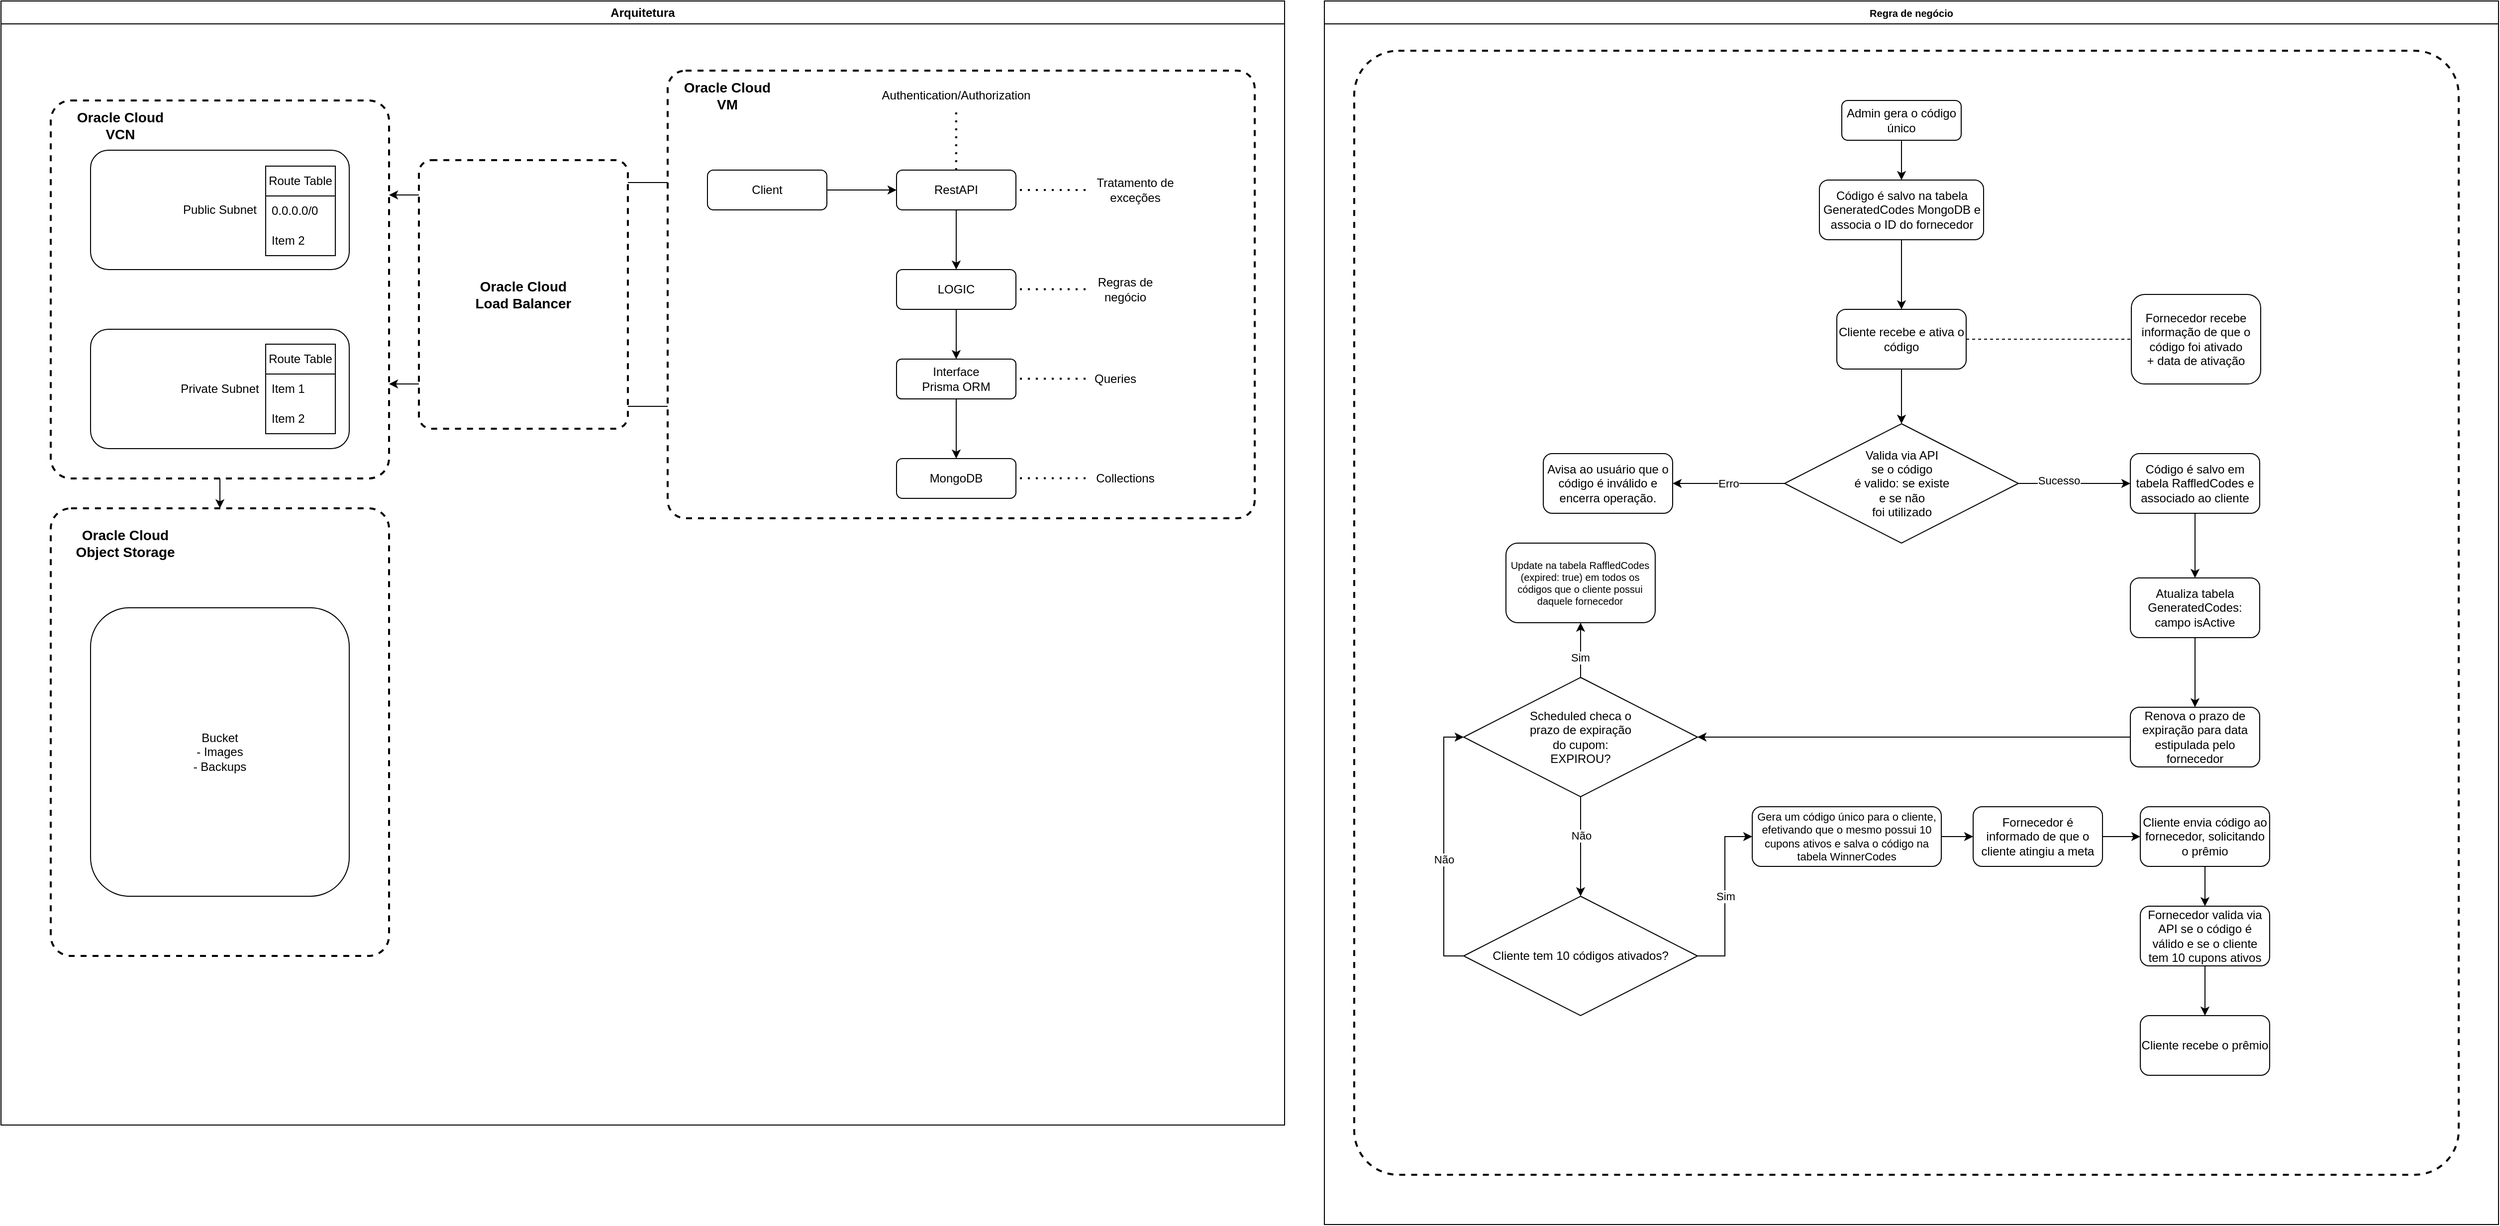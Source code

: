<mxfile version="21.3.8" type="device">
  <diagram id="C5RBs43oDa-KdzZeNtuy" name="Page-1">
    <mxGraphModel dx="3447" dy="2114" grid="1" gridSize="10" guides="1" tooltips="1" connect="1" arrows="1" fold="1" page="1" pageScale="1" pageWidth="827" pageHeight="1169" math="0" shadow="0">
      <root>
        <mxCell id="WIyWlLk6GJQsqaUBKTNV-0" />
        <mxCell id="WIyWlLk6GJQsqaUBKTNV-1" parent="WIyWlLk6GJQsqaUBKTNV-0" />
        <mxCell id="gT47b8apnjhMk8HdocSW-22" style="edgeStyle=orthogonalEdgeStyle;rounded=0;orthogonalLoop=1;jettySize=auto;html=1;exitX=0;exitY=0.25;exitDx=0;exitDy=0;entryX=1;entryY=0.25;entryDx=0;entryDy=0;" edge="1" parent="WIyWlLk6GJQsqaUBKTNV-1" source="gT47b8apnjhMk8HdocSW-15" target="gT47b8apnjhMk8HdocSW-19">
          <mxGeometry relative="1" as="geometry" />
        </mxCell>
        <mxCell id="gT47b8apnjhMk8HdocSW-23" style="edgeStyle=orthogonalEdgeStyle;rounded=0;orthogonalLoop=1;jettySize=auto;html=1;exitX=0;exitY=0.75;exitDx=0;exitDy=0;entryX=1;entryY=0.75;entryDx=0;entryDy=0;" edge="1" parent="WIyWlLk6GJQsqaUBKTNV-1" source="gT47b8apnjhMk8HdocSW-15" target="gT47b8apnjhMk8HdocSW-19">
          <mxGeometry relative="1" as="geometry" />
        </mxCell>
        <mxCell id="gT47b8apnjhMk8HdocSW-15" value="" style="rounded=1;whiteSpace=wrap;html=1;dashed=1;strokeWidth=2;arcSize=4;" vertex="1" parent="WIyWlLk6GJQsqaUBKTNV-1">
          <mxGeometry x="-230" y="-50" width="590" height="450" as="geometry" />
        </mxCell>
        <mxCell id="wOG3MdBMStgTPQe6K9Qt-1" style="edgeStyle=orthogonalEdgeStyle;rounded=0;orthogonalLoop=1;jettySize=auto;html=1;entryX=0;entryY=0.5;entryDx=0;entryDy=0;" edge="1" parent="WIyWlLk6GJQsqaUBKTNV-1" source="WIyWlLk6GJQsqaUBKTNV-3" target="WIyWlLk6GJQsqaUBKTNV-7">
          <mxGeometry relative="1" as="geometry" />
        </mxCell>
        <mxCell id="WIyWlLk6GJQsqaUBKTNV-3" value="Client" style="rounded=1;whiteSpace=wrap;html=1;fontSize=12;glass=0;strokeWidth=1;shadow=0;" parent="WIyWlLk6GJQsqaUBKTNV-1" vertex="1">
          <mxGeometry x="-190" y="50" width="120" height="40" as="geometry" />
        </mxCell>
        <mxCell id="WIyWlLk6GJQsqaUBKTNV-4" value="Yes" style="rounded=0;html=1;jettySize=auto;orthogonalLoop=1;fontSize=11;endArrow=block;endFill=0;endSize=8;strokeWidth=1;shadow=0;labelBackgroundColor=none;edgeStyle=orthogonalEdgeStyle;" parent="WIyWlLk6GJQsqaUBKTNV-1" target="WIyWlLk6GJQsqaUBKTNV-10" edge="1">
          <mxGeometry y="20" relative="1" as="geometry">
            <mxPoint as="offset" />
            <mxPoint x="220" y="250" as="sourcePoint" />
          </mxGeometry>
        </mxCell>
        <mxCell id="wOG3MdBMStgTPQe6K9Qt-2" style="edgeStyle=orthogonalEdgeStyle;rounded=0;orthogonalLoop=1;jettySize=auto;html=1;entryX=0.5;entryY=0;entryDx=0;entryDy=0;" edge="1" parent="WIyWlLk6GJQsqaUBKTNV-1" source="WIyWlLk6GJQsqaUBKTNV-7" target="WIyWlLk6GJQsqaUBKTNV-12">
          <mxGeometry relative="1" as="geometry" />
        </mxCell>
        <mxCell id="WIyWlLk6GJQsqaUBKTNV-7" value="RestAPI" style="rounded=1;whiteSpace=wrap;html=1;fontSize=12;glass=0;strokeWidth=1;shadow=0;" parent="WIyWlLk6GJQsqaUBKTNV-1" vertex="1">
          <mxGeometry y="50" width="120" height="40" as="geometry" />
        </mxCell>
        <mxCell id="wOG3MdBMStgTPQe6K9Qt-5" style="edgeStyle=orthogonalEdgeStyle;rounded=0;orthogonalLoop=1;jettySize=auto;html=1;" edge="1" parent="WIyWlLk6GJQsqaUBKTNV-1" source="WIyWlLk6GJQsqaUBKTNV-11">
          <mxGeometry relative="1" as="geometry">
            <mxPoint x="60" y="340" as="targetPoint" />
          </mxGeometry>
        </mxCell>
        <mxCell id="WIyWlLk6GJQsqaUBKTNV-11" value="Interface&lt;br&gt;Prisma ORM" style="rounded=1;whiteSpace=wrap;html=1;fontSize=12;glass=0;strokeWidth=1;shadow=0;arcSize=13;" parent="WIyWlLk6GJQsqaUBKTNV-1" vertex="1">
          <mxGeometry y="240" width="120" height="40" as="geometry" />
        </mxCell>
        <mxCell id="wOG3MdBMStgTPQe6K9Qt-3" style="edgeStyle=orthogonalEdgeStyle;rounded=0;orthogonalLoop=1;jettySize=auto;html=1;" edge="1" parent="WIyWlLk6GJQsqaUBKTNV-1" source="WIyWlLk6GJQsqaUBKTNV-12" target="WIyWlLk6GJQsqaUBKTNV-11">
          <mxGeometry relative="1" as="geometry" />
        </mxCell>
        <mxCell id="WIyWlLk6GJQsqaUBKTNV-12" value="LOGIC" style="rounded=1;whiteSpace=wrap;html=1;fontSize=12;glass=0;strokeWidth=1;shadow=0;" parent="WIyWlLk6GJQsqaUBKTNV-1" vertex="1">
          <mxGeometry y="150" width="120" height="40" as="geometry" />
        </mxCell>
        <mxCell id="wOG3MdBMStgTPQe6K9Qt-0" value="MongoDB" style="rounded=1;whiteSpace=wrap;html=1;fontSize=12;glass=0;strokeWidth=1;shadow=0;" vertex="1" parent="WIyWlLk6GJQsqaUBKTNV-1">
          <mxGeometry y="340" width="120" height="40" as="geometry" />
        </mxCell>
        <mxCell id="gT47b8apnjhMk8HdocSW-1" value="Authentication/Authorization" style="text;html=1;strokeColor=none;fillColor=none;align=center;verticalAlign=middle;whiteSpace=wrap;rounded=0;" vertex="1" parent="WIyWlLk6GJQsqaUBKTNV-1">
          <mxGeometry x="30" y="-40" width="60" height="30" as="geometry" />
        </mxCell>
        <mxCell id="gT47b8apnjhMk8HdocSW-2" value="" style="endArrow=none;dashed=1;html=1;dashPattern=1 3;strokeWidth=2;rounded=0;exitX=0.5;exitY=0;exitDx=0;exitDy=0;" edge="1" parent="WIyWlLk6GJQsqaUBKTNV-1" source="WIyWlLk6GJQsqaUBKTNV-7" target="gT47b8apnjhMk8HdocSW-1">
          <mxGeometry width="50" height="50" relative="1" as="geometry">
            <mxPoint x="50" y="40" as="sourcePoint" />
            <mxPoint x="100" y="-10" as="targetPoint" />
          </mxGeometry>
        </mxCell>
        <mxCell id="gT47b8apnjhMk8HdocSW-3" value="" style="endArrow=none;dashed=1;html=1;dashPattern=1 3;strokeWidth=2;rounded=0;entryX=1;entryY=0.5;entryDx=0;entryDy=0;" edge="1" parent="WIyWlLk6GJQsqaUBKTNV-1" target="WIyWlLk6GJQsqaUBKTNV-7">
          <mxGeometry width="50" height="50" relative="1" as="geometry">
            <mxPoint x="190" y="70" as="sourcePoint" />
            <mxPoint x="140" y="70" as="targetPoint" />
          </mxGeometry>
        </mxCell>
        <mxCell id="gT47b8apnjhMk8HdocSW-4" value="Tratamento de exceções" style="text;html=1;strokeColor=none;fillColor=none;align=center;verticalAlign=middle;whiteSpace=wrap;rounded=0;" vertex="1" parent="WIyWlLk6GJQsqaUBKTNV-1">
          <mxGeometry x="190" y="55" width="100" height="30" as="geometry" />
        </mxCell>
        <mxCell id="gT47b8apnjhMk8HdocSW-6" value="" style="endArrow=none;dashed=1;html=1;dashPattern=1 3;strokeWidth=2;rounded=0;entryX=1;entryY=0.5;entryDx=0;entryDy=0;" edge="1" parent="WIyWlLk6GJQsqaUBKTNV-1">
          <mxGeometry width="50" height="50" relative="1" as="geometry">
            <mxPoint x="190" y="169.72" as="sourcePoint" />
            <mxPoint x="120" y="169.72" as="targetPoint" />
          </mxGeometry>
        </mxCell>
        <mxCell id="gT47b8apnjhMk8HdocSW-7" value="Regras de negócio" style="text;html=1;strokeColor=none;fillColor=none;align=center;verticalAlign=middle;whiteSpace=wrap;rounded=0;" vertex="1" parent="WIyWlLk6GJQsqaUBKTNV-1">
          <mxGeometry x="180" y="155" width="100" height="30" as="geometry" />
        </mxCell>
        <mxCell id="gT47b8apnjhMk8HdocSW-8" value="Queries" style="text;html=1;strokeColor=none;fillColor=none;align=center;verticalAlign=middle;whiteSpace=wrap;rounded=0;" vertex="1" parent="WIyWlLk6GJQsqaUBKTNV-1">
          <mxGeometry x="170" y="245" width="100" height="30" as="geometry" />
        </mxCell>
        <mxCell id="gT47b8apnjhMk8HdocSW-10" value="Collections" style="text;html=1;strokeColor=none;fillColor=none;align=center;verticalAlign=middle;whiteSpace=wrap;rounded=0;" vertex="1" parent="WIyWlLk6GJQsqaUBKTNV-1">
          <mxGeometry x="180" y="345" width="100" height="30" as="geometry" />
        </mxCell>
        <mxCell id="gT47b8apnjhMk8HdocSW-12" value="" style="endArrow=none;dashed=1;html=1;dashPattern=1 3;strokeWidth=2;rounded=0;entryX=1;entryY=0.5;entryDx=0;entryDy=0;" edge="1" parent="WIyWlLk6GJQsqaUBKTNV-1">
          <mxGeometry width="50" height="50" relative="1" as="geometry">
            <mxPoint x="190" y="259.72" as="sourcePoint" />
            <mxPoint x="120" y="259.72" as="targetPoint" />
          </mxGeometry>
        </mxCell>
        <mxCell id="gT47b8apnjhMk8HdocSW-13" value="" style="endArrow=none;dashed=1;html=1;dashPattern=1 3;strokeWidth=2;rounded=0;entryX=1;entryY=0.5;entryDx=0;entryDy=0;" edge="1" parent="WIyWlLk6GJQsqaUBKTNV-1">
          <mxGeometry width="50" height="50" relative="1" as="geometry">
            <mxPoint x="190" y="359.72" as="sourcePoint" />
            <mxPoint x="120" y="359.72" as="targetPoint" />
          </mxGeometry>
        </mxCell>
        <mxCell id="gT47b8apnjhMk8HdocSW-14" value="Arquitetura" style="swimlane;whiteSpace=wrap;html=1;" vertex="1" parent="WIyWlLk6GJQsqaUBKTNV-1">
          <mxGeometry x="-900" y="-120" width="1290" height="1130" as="geometry" />
        </mxCell>
        <mxCell id="gT47b8apnjhMk8HdocSW-94" style="edgeStyle=orthogonalEdgeStyle;rounded=0;orthogonalLoop=1;jettySize=auto;html=1;entryX=0.5;entryY=0;entryDx=0;entryDy=0;" edge="1" parent="gT47b8apnjhMk8HdocSW-14" source="gT47b8apnjhMk8HdocSW-19" target="gT47b8apnjhMk8HdocSW-90">
          <mxGeometry relative="1" as="geometry" />
        </mxCell>
        <mxCell id="gT47b8apnjhMk8HdocSW-19" value="" style="rounded=1;whiteSpace=wrap;html=1;dashed=1;strokeWidth=2;arcSize=6;" vertex="1" parent="gT47b8apnjhMk8HdocSW-14">
          <mxGeometry x="50" y="100" width="340" height="380" as="geometry" />
        </mxCell>
        <mxCell id="gT47b8apnjhMk8HdocSW-20" value="Oracle Cloud VM" style="text;html=1;strokeColor=none;fillColor=none;align=center;verticalAlign=middle;whiteSpace=wrap;rounded=0;fontStyle=1;fontSize=14;" vertex="1" parent="gT47b8apnjhMk8HdocSW-14">
          <mxGeometry x="680" y="80" width="100" height="30" as="geometry" />
        </mxCell>
        <mxCell id="gT47b8apnjhMk8HdocSW-21" value="Oracle Cloud VCN" style="text;html=1;strokeColor=none;fillColor=none;align=center;verticalAlign=middle;whiteSpace=wrap;rounded=0;fontStyle=1;fontSize=14;" vertex="1" parent="gT47b8apnjhMk8HdocSW-14">
          <mxGeometry x="70" y="110" width="100" height="30" as="geometry" />
        </mxCell>
        <mxCell id="gT47b8apnjhMk8HdocSW-24" value="Public Subnet" style="rounded=1;whiteSpace=wrap;html=1;fontSize=12;glass=0;strokeWidth=1;shadow=0;" vertex="1" parent="gT47b8apnjhMk8HdocSW-14">
          <mxGeometry x="90" y="150" width="260" height="120" as="geometry" />
        </mxCell>
        <mxCell id="gT47b8apnjhMk8HdocSW-25" value="Private Subnet" style="rounded=1;whiteSpace=wrap;html=1;fontSize=12;glass=0;strokeWidth=1;shadow=0;" vertex="1" parent="gT47b8apnjhMk8HdocSW-14">
          <mxGeometry x="90" y="330" width="260" height="120" as="geometry" />
        </mxCell>
        <mxCell id="gT47b8apnjhMk8HdocSW-26" value="Route Table" style="swimlane;fontStyle=0;childLayout=stackLayout;horizontal=1;startSize=30;horizontalStack=0;resizeParent=1;resizeParentMax=0;resizeLast=0;collapsible=1;marginBottom=0;whiteSpace=wrap;html=1;" vertex="1" parent="gT47b8apnjhMk8HdocSW-14">
          <mxGeometry x="266" y="166" width="70" height="90" as="geometry" />
        </mxCell>
        <mxCell id="gT47b8apnjhMk8HdocSW-27" value="0.0.0.0/0" style="text;strokeColor=none;fillColor=none;align=left;verticalAlign=middle;spacingLeft=4;spacingRight=4;overflow=hidden;points=[[0,0.5],[1,0.5]];portConstraint=eastwest;rotatable=0;whiteSpace=wrap;html=1;" vertex="1" parent="gT47b8apnjhMk8HdocSW-26">
          <mxGeometry y="30" width="70" height="30" as="geometry" />
        </mxCell>
        <mxCell id="gT47b8apnjhMk8HdocSW-28" value="Item 2" style="text;strokeColor=none;fillColor=none;align=left;verticalAlign=middle;spacingLeft=4;spacingRight=4;overflow=hidden;points=[[0,0.5],[1,0.5]];portConstraint=eastwest;rotatable=0;whiteSpace=wrap;html=1;" vertex="1" parent="gT47b8apnjhMk8HdocSW-26">
          <mxGeometry y="60" width="70" height="30" as="geometry" />
        </mxCell>
        <mxCell id="gT47b8apnjhMk8HdocSW-33" value="Route Table" style="swimlane;fontStyle=0;childLayout=stackLayout;horizontal=1;startSize=30;horizontalStack=0;resizeParent=1;resizeParentMax=0;resizeLast=0;collapsible=1;marginBottom=0;whiteSpace=wrap;html=1;" vertex="1" parent="gT47b8apnjhMk8HdocSW-14">
          <mxGeometry x="266" y="345" width="70" height="90" as="geometry" />
        </mxCell>
        <mxCell id="gT47b8apnjhMk8HdocSW-34" value="Item 1" style="text;strokeColor=none;fillColor=none;align=left;verticalAlign=middle;spacingLeft=4;spacingRight=4;overflow=hidden;points=[[0,0.5],[1,0.5]];portConstraint=eastwest;rotatable=0;whiteSpace=wrap;html=1;" vertex="1" parent="gT47b8apnjhMk8HdocSW-33">
          <mxGeometry y="30" width="70" height="30" as="geometry" />
        </mxCell>
        <mxCell id="gT47b8apnjhMk8HdocSW-35" value="Item 2" style="text;strokeColor=none;fillColor=none;align=left;verticalAlign=middle;spacingLeft=4;spacingRight=4;overflow=hidden;points=[[0,0.5],[1,0.5]];portConstraint=eastwest;rotatable=0;whiteSpace=wrap;html=1;" vertex="1" parent="gT47b8apnjhMk8HdocSW-33">
          <mxGeometry y="60" width="70" height="30" as="geometry" />
        </mxCell>
        <mxCell id="gT47b8apnjhMk8HdocSW-88" value="" style="rounded=1;whiteSpace=wrap;html=1;dashed=1;strokeWidth=2;arcSize=6;" vertex="1" parent="gT47b8apnjhMk8HdocSW-14">
          <mxGeometry x="420" y="160" width="210" height="270" as="geometry" />
        </mxCell>
        <mxCell id="gT47b8apnjhMk8HdocSW-89" value="Oracle Cloud Load Balancer" style="text;html=1;strokeColor=none;fillColor=none;align=center;verticalAlign=middle;whiteSpace=wrap;rounded=0;fontStyle=1;fontSize=14;" vertex="1" parent="gT47b8apnjhMk8HdocSW-14">
          <mxGeometry x="470" y="280" width="110" height="30" as="geometry" />
        </mxCell>
        <mxCell id="gT47b8apnjhMk8HdocSW-90" value="" style="rounded=1;whiteSpace=wrap;html=1;dashed=1;strokeWidth=2;arcSize=6;" vertex="1" parent="gT47b8apnjhMk8HdocSW-14">
          <mxGeometry x="50" y="510" width="340" height="450" as="geometry" />
        </mxCell>
        <mxCell id="gT47b8apnjhMk8HdocSW-91" value="Oracle Cloud Object Storage" style="text;html=1;strokeColor=none;fillColor=none;align=center;verticalAlign=middle;whiteSpace=wrap;rounded=0;fontStyle=1;fontSize=14;" vertex="1" parent="gT47b8apnjhMk8HdocSW-14">
          <mxGeometry x="70" y="530" width="110" height="30" as="geometry" />
        </mxCell>
        <mxCell id="gT47b8apnjhMk8HdocSW-95" value="Bucket&lt;br&gt;- Images&lt;br&gt;- Backups" style="rounded=1;whiteSpace=wrap;html=1;fontSize=12;glass=0;strokeWidth=1;shadow=0;" vertex="1" parent="gT47b8apnjhMk8HdocSW-14">
          <mxGeometry x="90" y="610" width="260" height="290" as="geometry" />
        </mxCell>
        <mxCell id="gT47b8apnjhMk8HdocSW-37" value="Regra de negócio" style="swimlane;whiteSpace=wrap;html=1;fontSize=10;labelBackgroundColor=none;startSize=23;" vertex="1" parent="WIyWlLk6GJQsqaUBKTNV-1">
          <mxGeometry x="430" y="-120" width="1180" height="1230" as="geometry" />
        </mxCell>
        <mxCell id="gT47b8apnjhMk8HdocSW-56" value="" style="rounded=1;whiteSpace=wrap;html=1;dashed=1;strokeWidth=2;arcSize=4;" vertex="1" parent="gT47b8apnjhMk8HdocSW-37">
          <mxGeometry x="30" y="50" width="1110" height="1130" as="geometry" />
        </mxCell>
        <mxCell id="gT47b8apnjhMk8HdocSW-39" value="Admin gera o código&lt;br&gt;único" style="rounded=1;whiteSpace=wrap;html=1;fontSize=12;glass=0;strokeWidth=1;shadow=0;" vertex="1" parent="gT47b8apnjhMk8HdocSW-37">
          <mxGeometry x="520" y="100" width="120" height="40" as="geometry" />
        </mxCell>
        <mxCell id="gT47b8apnjhMk8HdocSW-41" value="Código é salvo na tabela GeneratedCodes MongoDB e associa o ID do fornecedor" style="rounded=1;whiteSpace=wrap;html=1;fontSize=12;glass=0;strokeWidth=1;shadow=0;" vertex="1" parent="gT47b8apnjhMk8HdocSW-37">
          <mxGeometry x="497.5" y="180" width="165" height="60" as="geometry" />
        </mxCell>
        <mxCell id="gT47b8apnjhMk8HdocSW-38" style="edgeStyle=orthogonalEdgeStyle;rounded=0;orthogonalLoop=1;jettySize=auto;html=1;entryX=0.5;entryY=0;entryDx=0;entryDy=0;" edge="1" parent="gT47b8apnjhMk8HdocSW-37" source="gT47b8apnjhMk8HdocSW-39" target="gT47b8apnjhMk8HdocSW-41">
          <mxGeometry relative="1" as="geometry" />
        </mxCell>
        <mxCell id="gT47b8apnjhMk8HdocSW-42" value="Cliente recebe e ativa o código" style="rounded=1;whiteSpace=wrap;html=1;fontSize=12;glass=0;strokeWidth=1;shadow=0;" vertex="1" parent="gT47b8apnjhMk8HdocSW-37">
          <mxGeometry x="515" y="310" width="130" height="60" as="geometry" />
        </mxCell>
        <mxCell id="gT47b8apnjhMk8HdocSW-40" style="edgeStyle=orthogonalEdgeStyle;rounded=0;orthogonalLoop=1;jettySize=auto;html=1;entryX=0.5;entryY=0;entryDx=0;entryDy=0;" edge="1" parent="gT47b8apnjhMk8HdocSW-37" source="gT47b8apnjhMk8HdocSW-41" target="gT47b8apnjhMk8HdocSW-42">
          <mxGeometry relative="1" as="geometry" />
        </mxCell>
        <mxCell id="gT47b8apnjhMk8HdocSW-45" value="Atualiza tabela GeneratedCodes: campo isActive" style="rounded=1;whiteSpace=wrap;html=1;fontSize=12;glass=0;strokeWidth=1;shadow=0;" vertex="1" parent="gT47b8apnjhMk8HdocSW-37">
          <mxGeometry x="810" y="580" width="130" height="60" as="geometry" />
        </mxCell>
        <mxCell id="gT47b8apnjhMk8HdocSW-48" value="Código é salvo em tabela RaffledCodes e associado ao cliente" style="rounded=1;whiteSpace=wrap;html=1;fontSize=12;glass=0;strokeWidth=1;shadow=0;" vertex="1" parent="gT47b8apnjhMk8HdocSW-37">
          <mxGeometry x="810" y="455" width="130" height="60" as="geometry" />
        </mxCell>
        <mxCell id="gT47b8apnjhMk8HdocSW-43" style="edgeStyle=orthogonalEdgeStyle;rounded=0;orthogonalLoop=1;jettySize=auto;html=1;entryX=0.5;entryY=0;entryDx=0;entryDy=0;" edge="1" parent="gT47b8apnjhMk8HdocSW-37" source="gT47b8apnjhMk8HdocSW-48" target="gT47b8apnjhMk8HdocSW-45">
          <mxGeometry relative="1" as="geometry" />
        </mxCell>
        <mxCell id="gT47b8apnjhMk8HdocSW-49" value="Avisa ao usuário que o código é inválido e encerra operação." style="rounded=1;whiteSpace=wrap;html=1;fontSize=12;glass=0;strokeWidth=1;shadow=0;" vertex="1" parent="gT47b8apnjhMk8HdocSW-37">
          <mxGeometry x="220" y="455" width="130" height="60" as="geometry" />
        </mxCell>
        <mxCell id="gT47b8apnjhMk8HdocSW-50" value="" style="edgeStyle=orthogonalEdgeStyle;rounded=0;orthogonalLoop=1;jettySize=auto;html=1;" edge="1" parent="gT47b8apnjhMk8HdocSW-37" source="gT47b8apnjhMk8HdocSW-42" target="gT47b8apnjhMk8HdocSW-52">
          <mxGeometry relative="1" as="geometry">
            <mxPoint x="580" y="540" as="targetPoint" />
            <mxPoint x="580" y="310" as="sourcePoint" />
          </mxGeometry>
        </mxCell>
        <mxCell id="gT47b8apnjhMk8HdocSW-51" value="Erro" style="edgeStyle=orthogonalEdgeStyle;rounded=0;orthogonalLoop=1;jettySize=auto;html=1;entryX=1;entryY=0.5;entryDx=0;entryDy=0;" edge="1" parent="gT47b8apnjhMk8HdocSW-37" source="gT47b8apnjhMk8HdocSW-52" target="gT47b8apnjhMk8HdocSW-49">
          <mxGeometry relative="1" as="geometry">
            <Array as="points">
              <mxPoint x="420" y="485" />
              <mxPoint x="420" y="485" />
            </Array>
          </mxGeometry>
        </mxCell>
        <mxCell id="gT47b8apnjhMk8HdocSW-52" value="Valida via API&lt;br&gt;se o código &lt;br&gt;é valido: se existe &lt;br&gt;e se não &lt;br&gt;foi utilizado" style="rhombus;whiteSpace=wrap;html=1;" vertex="1" parent="gT47b8apnjhMk8HdocSW-37">
          <mxGeometry x="462.5" y="425" width="235" height="120" as="geometry" />
        </mxCell>
        <mxCell id="gT47b8apnjhMk8HdocSW-46" value="" style="edgeStyle=orthogonalEdgeStyle;rounded=0;orthogonalLoop=1;jettySize=auto;html=1;" edge="1" parent="gT47b8apnjhMk8HdocSW-37" source="gT47b8apnjhMk8HdocSW-52" target="gT47b8apnjhMk8HdocSW-48">
          <mxGeometry relative="1" as="geometry">
            <mxPoint x="580" y="445" as="targetPoint" />
            <mxPoint x="580" y="365" as="sourcePoint" />
          </mxGeometry>
        </mxCell>
        <mxCell id="gT47b8apnjhMk8HdocSW-47" value="Sucesso" style="edgeLabel;html=1;align=center;verticalAlign=middle;resizable=0;points=[];" vertex="1" connectable="0" parent="gT47b8apnjhMk8HdocSW-46">
          <mxGeometry x="-0.291" y="3" relative="1" as="geometry">
            <mxPoint as="offset" />
          </mxGeometry>
        </mxCell>
        <mxCell id="gT47b8apnjhMk8HdocSW-61" style="edgeStyle=orthogonalEdgeStyle;rounded=0;orthogonalLoop=1;jettySize=auto;html=1;" edge="1" parent="gT47b8apnjhMk8HdocSW-37" source="gT47b8apnjhMk8HdocSW-53" target="gT47b8apnjhMk8HdocSW-59">
          <mxGeometry relative="1" as="geometry" />
        </mxCell>
        <mxCell id="gT47b8apnjhMk8HdocSW-53" value="Renova o prazo de expiração para data estipulada pelo fornecedor" style="rounded=1;whiteSpace=wrap;html=1;fontSize=12;glass=0;strokeWidth=1;shadow=0;" vertex="1" parent="gT47b8apnjhMk8HdocSW-37">
          <mxGeometry x="810" y="710" width="130" height="60" as="geometry" />
        </mxCell>
        <mxCell id="gT47b8apnjhMk8HdocSW-44" style="edgeStyle=orthogonalEdgeStyle;rounded=0;orthogonalLoop=1;jettySize=auto;html=1;" edge="1" parent="gT47b8apnjhMk8HdocSW-37" source="gT47b8apnjhMk8HdocSW-45" target="gT47b8apnjhMk8HdocSW-53">
          <mxGeometry relative="1" as="geometry" />
        </mxCell>
        <mxCell id="gT47b8apnjhMk8HdocSW-54" value="Fornecedor recebe informação de que o código foi ativado&lt;br&gt;+ data de ativação" style="rounded=1;whiteSpace=wrap;html=1;fontSize=12;glass=0;strokeWidth=1;shadow=0;" vertex="1" parent="gT47b8apnjhMk8HdocSW-37">
          <mxGeometry x="811" y="295" width="130" height="90" as="geometry" />
        </mxCell>
        <mxCell id="gT47b8apnjhMk8HdocSW-55" value="" style="endArrow=none;dashed=1;html=1;rounded=0;entryX=0;entryY=0.5;entryDx=0;entryDy=0;exitX=1;exitY=0.5;exitDx=0;exitDy=0;" edge="1" parent="gT47b8apnjhMk8HdocSW-37" source="gT47b8apnjhMk8HdocSW-42" target="gT47b8apnjhMk8HdocSW-54">
          <mxGeometry width="50" height="50" relative="1" as="geometry">
            <mxPoint x="690" y="310" as="sourcePoint" />
            <mxPoint x="740" y="260" as="targetPoint" />
          </mxGeometry>
        </mxCell>
        <mxCell id="gT47b8apnjhMk8HdocSW-63" style="edgeStyle=orthogonalEdgeStyle;rounded=0;orthogonalLoop=1;jettySize=auto;html=1;" edge="1" parent="gT47b8apnjhMk8HdocSW-37" source="gT47b8apnjhMk8HdocSW-59" target="gT47b8apnjhMk8HdocSW-62">
          <mxGeometry relative="1" as="geometry" />
        </mxCell>
        <mxCell id="gT47b8apnjhMk8HdocSW-64" value="Sim" style="edgeLabel;html=1;align=center;verticalAlign=middle;resizable=0;points=[];" vertex="1" connectable="0" parent="gT47b8apnjhMk8HdocSW-63">
          <mxGeometry x="-0.258" y="1" relative="1" as="geometry">
            <mxPoint as="offset" />
          </mxGeometry>
        </mxCell>
        <mxCell id="gT47b8apnjhMk8HdocSW-66" style="edgeStyle=orthogonalEdgeStyle;rounded=0;orthogonalLoop=1;jettySize=auto;html=1;entryX=0.5;entryY=0;entryDx=0;entryDy=0;" edge="1" parent="gT47b8apnjhMk8HdocSW-37" source="gT47b8apnjhMk8HdocSW-59">
          <mxGeometry relative="1" as="geometry">
            <mxPoint x="257.48" y="900" as="targetPoint" />
          </mxGeometry>
        </mxCell>
        <mxCell id="gT47b8apnjhMk8HdocSW-68" value="Não" style="edgeLabel;html=1;align=center;verticalAlign=middle;resizable=0;points=[];" vertex="1" connectable="0" parent="gT47b8apnjhMk8HdocSW-66">
          <mxGeometry x="-0.22" relative="1" as="geometry">
            <mxPoint as="offset" />
          </mxGeometry>
        </mxCell>
        <mxCell id="gT47b8apnjhMk8HdocSW-59" value="Scheduled checa o &lt;br&gt;prazo de expiração &lt;br&gt;do cupom:&lt;br&gt;EXPIROU?" style="rhombus;whiteSpace=wrap;html=1;" vertex="1" parent="gT47b8apnjhMk8HdocSW-37">
          <mxGeometry x="139.98" y="680" width="235" height="120" as="geometry" />
        </mxCell>
        <mxCell id="gT47b8apnjhMk8HdocSW-62" value="Update na tabela RaffledCodes (expired: true) em todos os códigos que o cliente possui daquele fornecedor" style="rounded=1;whiteSpace=wrap;html=1;fontSize=10;glass=0;strokeWidth=1;shadow=0;" vertex="1" parent="gT47b8apnjhMk8HdocSW-37">
          <mxGeometry x="182.48" y="545" width="150" height="80" as="geometry" />
        </mxCell>
        <mxCell id="gT47b8apnjhMk8HdocSW-72" style="edgeStyle=orthogonalEdgeStyle;rounded=0;orthogonalLoop=1;jettySize=auto;html=1;entryX=0;entryY=0.5;entryDx=0;entryDy=0;exitX=0;exitY=0.5;exitDx=0;exitDy=0;" edge="1" parent="gT47b8apnjhMk8HdocSW-37" source="gT47b8apnjhMk8HdocSW-67" target="gT47b8apnjhMk8HdocSW-59">
          <mxGeometry relative="1" as="geometry" />
        </mxCell>
        <mxCell id="gT47b8apnjhMk8HdocSW-73" value="Não" style="edgeLabel;html=1;align=center;verticalAlign=middle;resizable=0;points=[];" vertex="1" connectable="0" parent="gT47b8apnjhMk8HdocSW-72">
          <mxGeometry x="-0.098" relative="1" as="geometry">
            <mxPoint as="offset" />
          </mxGeometry>
        </mxCell>
        <mxCell id="gT47b8apnjhMk8HdocSW-75" value="Sim" style="edgeStyle=orthogonalEdgeStyle;rounded=0;orthogonalLoop=1;jettySize=auto;html=1;entryX=0;entryY=0.5;entryDx=0;entryDy=0;exitX=1;exitY=0.5;exitDx=0;exitDy=0;" edge="1" parent="gT47b8apnjhMk8HdocSW-37" source="gT47b8apnjhMk8HdocSW-67" target="gT47b8apnjhMk8HdocSW-74">
          <mxGeometry relative="1" as="geometry">
            <mxPoint x="397" y="840" as="sourcePoint" />
          </mxGeometry>
        </mxCell>
        <mxCell id="gT47b8apnjhMk8HdocSW-67" value="Cliente tem 10 códigos ativados?" style="rhombus;whiteSpace=wrap;html=1;" vertex="1" parent="gT47b8apnjhMk8HdocSW-37">
          <mxGeometry x="139.98" y="900" width="235" height="120" as="geometry" />
        </mxCell>
        <mxCell id="gT47b8apnjhMk8HdocSW-78" style="edgeStyle=orthogonalEdgeStyle;rounded=0;orthogonalLoop=1;jettySize=auto;html=1;entryX=0;entryY=0.5;entryDx=0;entryDy=0;" edge="1" parent="gT47b8apnjhMk8HdocSW-37" source="gT47b8apnjhMk8HdocSW-74" target="gT47b8apnjhMk8HdocSW-77">
          <mxGeometry relative="1" as="geometry" />
        </mxCell>
        <mxCell id="gT47b8apnjhMk8HdocSW-74" value="Gera um código único para o cliente, efetivando que o mesmo possui 10 cupons ativos e salva o código na tabela WinnerCodes" style="rounded=1;whiteSpace=wrap;html=1;fontSize=11;glass=0;strokeWidth=1;shadow=0;" vertex="1" parent="gT47b8apnjhMk8HdocSW-37">
          <mxGeometry x="430" y="810" width="190" height="60" as="geometry" />
        </mxCell>
        <mxCell id="gT47b8apnjhMk8HdocSW-82" style="edgeStyle=orthogonalEdgeStyle;rounded=0;orthogonalLoop=1;jettySize=auto;html=1;entryX=0;entryY=0.5;entryDx=0;entryDy=0;" edge="1" parent="gT47b8apnjhMk8HdocSW-37" source="gT47b8apnjhMk8HdocSW-77" target="gT47b8apnjhMk8HdocSW-79">
          <mxGeometry relative="1" as="geometry" />
        </mxCell>
        <mxCell id="gT47b8apnjhMk8HdocSW-77" value="Fornecedor é informado de que o cliente atingiu a meta" style="rounded=1;whiteSpace=wrap;html=1;fontSize=12;glass=0;strokeWidth=1;shadow=0;" vertex="1" parent="gT47b8apnjhMk8HdocSW-37">
          <mxGeometry x="652.02" y="810" width="130" height="60" as="geometry" />
        </mxCell>
        <mxCell id="gT47b8apnjhMk8HdocSW-84" style="edgeStyle=orthogonalEdgeStyle;rounded=0;orthogonalLoop=1;jettySize=auto;html=1;entryX=0.5;entryY=0;entryDx=0;entryDy=0;" edge="1" parent="gT47b8apnjhMk8HdocSW-37" source="gT47b8apnjhMk8HdocSW-79" target="gT47b8apnjhMk8HdocSW-83">
          <mxGeometry relative="1" as="geometry" />
        </mxCell>
        <mxCell id="gT47b8apnjhMk8HdocSW-79" value="Cliente envia código ao fornecedor, solicitando o prêmio" style="rounded=1;whiteSpace=wrap;html=1;fontSize=12;glass=0;strokeWidth=1;shadow=0;" vertex="1" parent="gT47b8apnjhMk8HdocSW-37">
          <mxGeometry x="820" y="810" width="130" height="60" as="geometry" />
        </mxCell>
        <mxCell id="gT47b8apnjhMk8HdocSW-86" style="edgeStyle=orthogonalEdgeStyle;rounded=0;orthogonalLoop=1;jettySize=auto;html=1;entryX=0.5;entryY=0;entryDx=0;entryDy=0;" edge="1" parent="gT47b8apnjhMk8HdocSW-37" source="gT47b8apnjhMk8HdocSW-83" target="gT47b8apnjhMk8HdocSW-85">
          <mxGeometry relative="1" as="geometry" />
        </mxCell>
        <mxCell id="gT47b8apnjhMk8HdocSW-83" value="Fornecedor valida via API se o código é válido e se o cliente tem 10 cupons ativos" style="rounded=1;whiteSpace=wrap;html=1;fontSize=12;glass=0;strokeWidth=1;shadow=0;" vertex="1" parent="gT47b8apnjhMk8HdocSW-37">
          <mxGeometry x="820" y="910" width="130" height="60" as="geometry" />
        </mxCell>
        <mxCell id="gT47b8apnjhMk8HdocSW-85" value="Cliente recebe o prêmio" style="rounded=1;whiteSpace=wrap;html=1;fontSize=12;glass=0;strokeWidth=1;shadow=0;" vertex="1" parent="gT47b8apnjhMk8HdocSW-37">
          <mxGeometry x="820" y="1020" width="130" height="60" as="geometry" />
        </mxCell>
      </root>
    </mxGraphModel>
  </diagram>
</mxfile>
